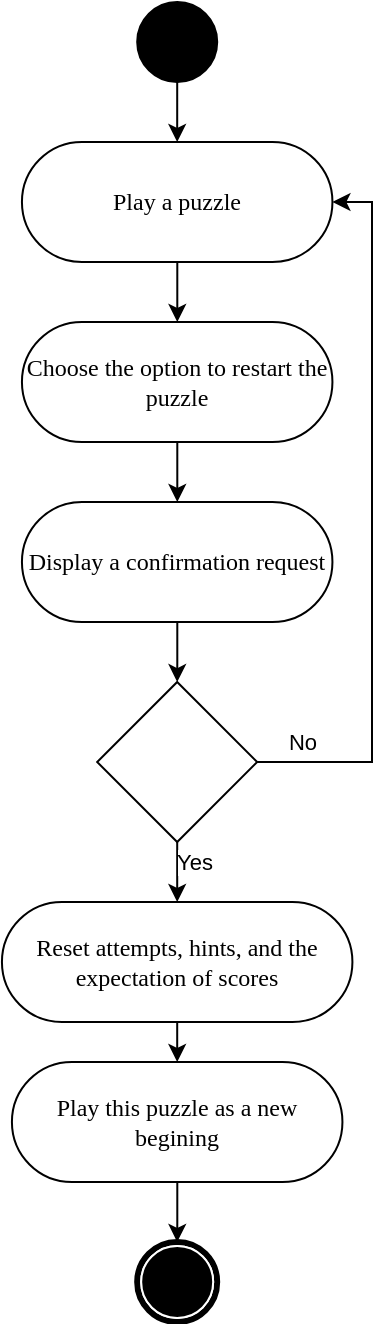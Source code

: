 <mxfile version="23.1.2" type="github">
  <diagram name="第 1 页" id="gCn5y6iDQdJzFsjdhJAQ">
    <mxGraphModel dx="988" dy="3021" grid="1" gridSize="10" guides="1" tooltips="1" connect="1" arrows="1" fold="1" page="1" pageScale="1" pageWidth="291" pageHeight="413" math="0" shadow="0">
      <root>
        <mxCell id="0" />
        <mxCell id="1" parent="0" />
        <mxCell id="vtA-RNlgkXTQP00N-WAl-3" value="" style="edgeStyle=orthogonalEdgeStyle;rounded=0;orthogonalLoop=1;jettySize=auto;html=1;entryX=0.5;entryY=0;entryDx=0;entryDy=0;" parent="1" source="vtA-RNlgkXTQP00N-WAl-4" target="vtA-RNlgkXTQP00N-WAl-7" edge="1">
          <mxGeometry relative="1" as="geometry">
            <mxPoint x="117.48" y="-2210" as="targetPoint" />
          </mxGeometry>
        </mxCell>
        <mxCell id="vtA-RNlgkXTQP00N-WAl-4" value="" style="ellipse;whiteSpace=wrap;html=1;rounded=0;shadow=0;comic=0;labelBackgroundColor=none;strokeWidth=1;fillColor=#000000;fontFamily=Verdana;fontSize=12;align=center;" parent="1" vertex="1">
          <mxGeometry x="117.6" y="-2460" width="40" height="40" as="geometry" />
        </mxCell>
        <mxCell id="vtA-RNlgkXTQP00N-WAl-5" value="" style="shape=mxgraph.bpmn.shape;html=1;verticalLabelPosition=bottom;labelBackgroundColor=#ffffff;verticalAlign=top;perimeter=ellipsePerimeter;outline=end;symbol=terminate;rounded=0;shadow=0;comic=0;strokeWidth=1;fontFamily=Verdana;fontSize=12;align=center;" parent="1" vertex="1">
          <mxGeometry x="117.59" y="-1840" width="40" height="40" as="geometry" />
        </mxCell>
        <mxCell id="vtA-RNlgkXTQP00N-WAl-6" value="" style="edgeStyle=orthogonalEdgeStyle;rounded=0;orthogonalLoop=1;jettySize=auto;html=1;" parent="1" source="vtA-RNlgkXTQP00N-WAl-7" target="vtA-RNlgkXTQP00N-WAl-14" edge="1">
          <mxGeometry relative="1" as="geometry" />
        </mxCell>
        <mxCell id="vtA-RNlgkXTQP00N-WAl-7" value="Play a puzzle" style="rounded=1;whiteSpace=wrap;html=1;shadow=0;comic=0;labelBackgroundColor=none;strokeWidth=1;fontFamily=Verdana;fontSize=12;align=center;arcSize=50;" parent="1" vertex="1">
          <mxGeometry x="59.97" y="-2390" width="155.25" height="60" as="geometry" />
        </mxCell>
        <mxCell id="FfWkdE3acJlJ4krA2gVv-6" value="" style="edgeStyle=orthogonalEdgeStyle;rounded=0;orthogonalLoop=1;jettySize=auto;html=1;" edge="1" parent="1" source="vtA-RNlgkXTQP00N-WAl-14" target="FfWkdE3acJlJ4krA2gVv-5">
          <mxGeometry relative="1" as="geometry" />
        </mxCell>
        <mxCell id="vtA-RNlgkXTQP00N-WAl-14" value="Choose the option to restart the puzzle" style="rounded=1;whiteSpace=wrap;html=1;shadow=0;comic=0;labelBackgroundColor=none;strokeWidth=1;fontFamily=Verdana;fontSize=12;align=center;arcSize=50;" parent="1" vertex="1">
          <mxGeometry x="59.97" y="-2300" width="155.25" height="60" as="geometry" />
        </mxCell>
        <mxCell id="vtA-RNlgkXTQP00N-WAl-18" value="" style="edgeStyle=orthogonalEdgeStyle;rounded=0;orthogonalLoop=1;jettySize=auto;html=1;" parent="1" source="vtA-RNlgkXTQP00N-WAl-15" target="vtA-RNlgkXTQP00N-WAl-16" edge="1">
          <mxGeometry relative="1" as="geometry" />
        </mxCell>
        <mxCell id="vtA-RNlgkXTQP00N-WAl-15" value="Reset attempts, hints, and the expectation of scores" style="rounded=1;whiteSpace=wrap;html=1;shadow=0;comic=0;labelBackgroundColor=none;strokeWidth=1;fontFamily=Verdana;fontSize=12;align=center;arcSize=50;" parent="1" vertex="1">
          <mxGeometry x="49.97" y="-2010" width="175.24" height="60" as="geometry" />
        </mxCell>
        <mxCell id="vtA-RNlgkXTQP00N-WAl-17" value="" style="edgeStyle=orthogonalEdgeStyle;rounded=0;orthogonalLoop=1;jettySize=auto;html=1;" parent="1" source="vtA-RNlgkXTQP00N-WAl-16" target="vtA-RNlgkXTQP00N-WAl-5" edge="1">
          <mxGeometry relative="1" as="geometry" />
        </mxCell>
        <mxCell id="vtA-RNlgkXTQP00N-WAl-16" value="Play this puzzle as a new begining" style="rounded=1;whiteSpace=wrap;html=1;shadow=0;comic=0;labelBackgroundColor=none;strokeWidth=1;fontFamily=Verdana;fontSize=12;align=center;arcSize=50;" parent="1" vertex="1">
          <mxGeometry x="54.96" y="-1930" width="165.26" height="60" as="geometry" />
        </mxCell>
        <mxCell id="FfWkdE3acJlJ4krA2gVv-9" value="" style="edgeStyle=orthogonalEdgeStyle;rounded=0;orthogonalLoop=1;jettySize=auto;html=1;entryX=1;entryY=0.5;entryDx=0;entryDy=0;" edge="1" parent="1" source="FfWkdE3acJlJ4krA2gVv-1" target="vtA-RNlgkXTQP00N-WAl-7">
          <mxGeometry relative="1" as="geometry">
            <mxPoint x="237.59" y="-2080" as="targetPoint" />
            <Array as="points">
              <mxPoint x="235" y="-2080" />
              <mxPoint x="235" y="-2360" />
            </Array>
          </mxGeometry>
        </mxCell>
        <mxCell id="FfWkdE3acJlJ4krA2gVv-11" value="No" style="edgeLabel;html=1;align=center;verticalAlign=middle;resizable=0;points=[];" vertex="1" connectable="0" parent="FfWkdE3acJlJ4krA2gVv-9">
          <mxGeometry x="-0.909" y="1" relative="1" as="geometry">
            <mxPoint x="6" y="-9" as="offset" />
          </mxGeometry>
        </mxCell>
        <mxCell id="FfWkdE3acJlJ4krA2gVv-10" value="" style="edgeStyle=orthogonalEdgeStyle;rounded=0;orthogonalLoop=1;jettySize=auto;html=1;" edge="1" parent="1" source="FfWkdE3acJlJ4krA2gVv-1" target="vtA-RNlgkXTQP00N-WAl-15">
          <mxGeometry relative="1" as="geometry" />
        </mxCell>
        <mxCell id="FfWkdE3acJlJ4krA2gVv-12" value="Yes" style="edgeLabel;html=1;align=center;verticalAlign=middle;resizable=0;points=[];" vertex="1" connectable="0" parent="FfWkdE3acJlJ4krA2gVv-10">
          <mxGeometry x="-0.677" y="1" relative="1" as="geometry">
            <mxPoint x="7" y="2" as="offset" />
          </mxGeometry>
        </mxCell>
        <mxCell id="FfWkdE3acJlJ4krA2gVv-1" value="" style="rhombus;whiteSpace=wrap;html=1;" vertex="1" parent="1">
          <mxGeometry x="97.59" y="-2120" width="80" height="80" as="geometry" />
        </mxCell>
        <mxCell id="FfWkdE3acJlJ4krA2gVv-7" value="" style="edgeStyle=orthogonalEdgeStyle;rounded=0;orthogonalLoop=1;jettySize=auto;html=1;" edge="1" parent="1" source="FfWkdE3acJlJ4krA2gVv-5" target="FfWkdE3acJlJ4krA2gVv-1">
          <mxGeometry relative="1" as="geometry" />
        </mxCell>
        <mxCell id="FfWkdE3acJlJ4krA2gVv-5" value="Display a confirmation request" style="rounded=1;whiteSpace=wrap;html=1;shadow=0;comic=0;labelBackgroundColor=none;strokeWidth=1;fontFamily=Verdana;fontSize=12;align=center;arcSize=50;" vertex="1" parent="1">
          <mxGeometry x="59.97" y="-2210" width="155.25" height="60" as="geometry" />
        </mxCell>
      </root>
    </mxGraphModel>
  </diagram>
</mxfile>
